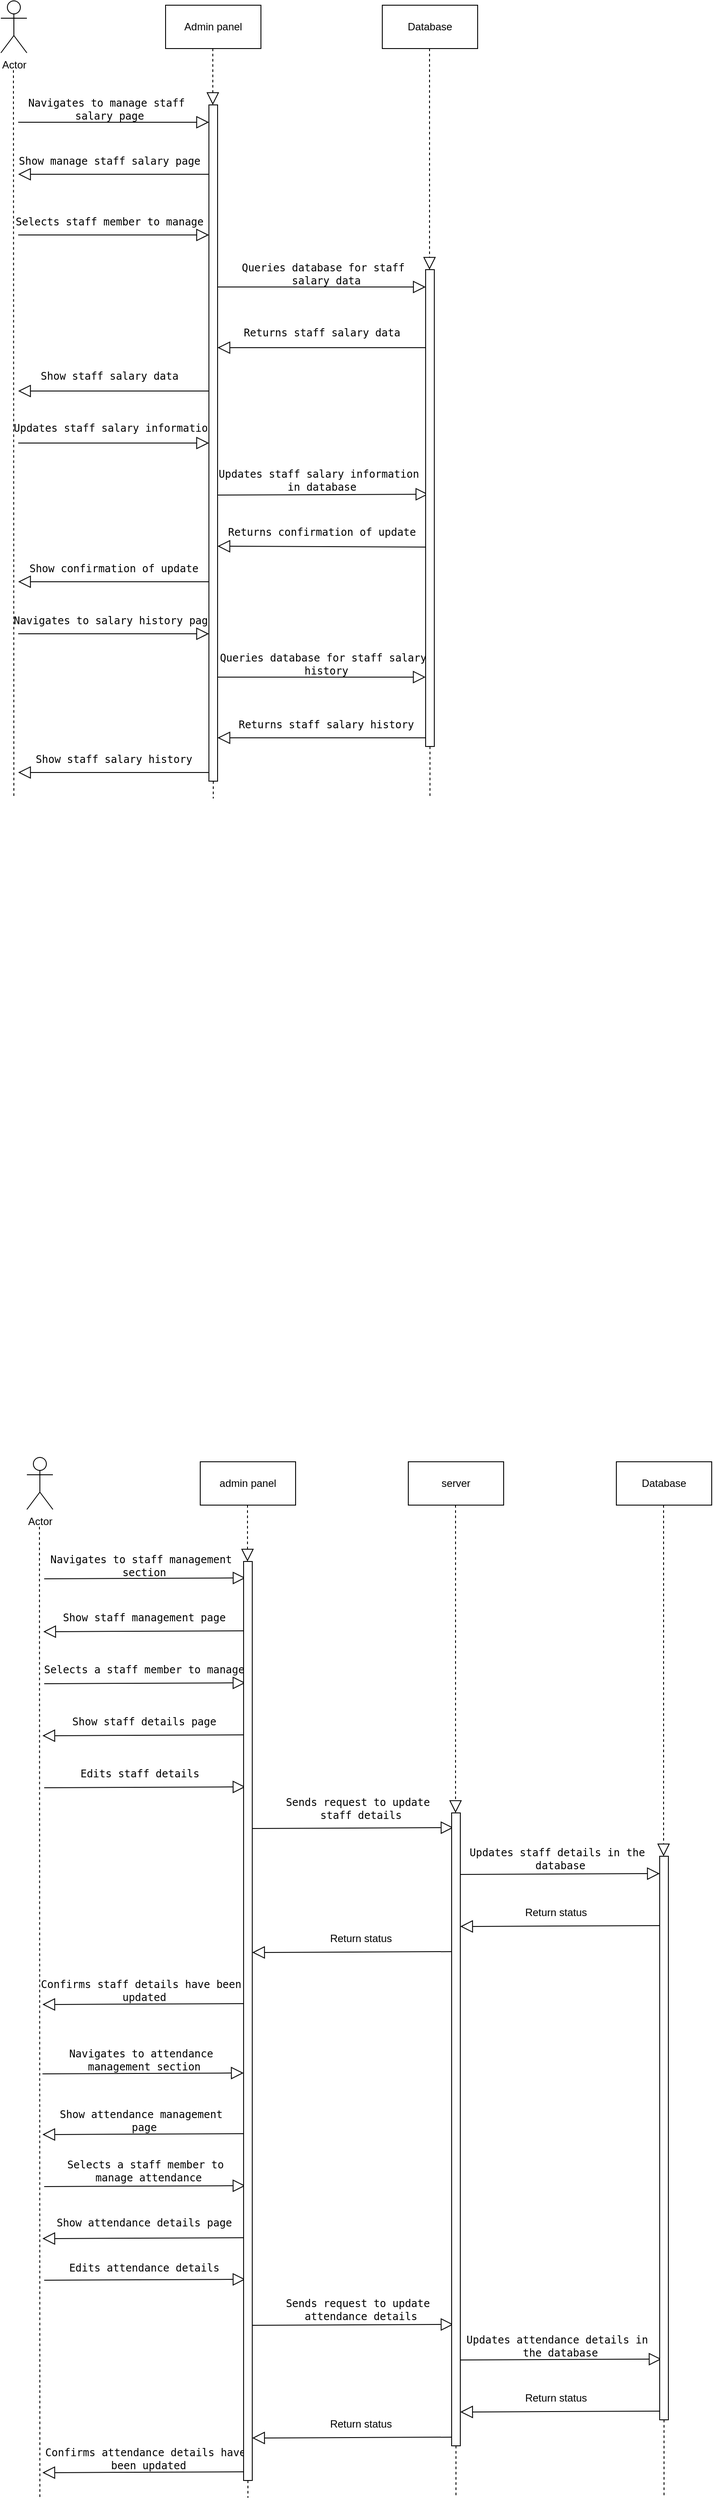 <mxfile version="21.2.9" type="github">
  <diagram name="Page-1" id="ZU61pW85Vs68K8lzghGT">
    <mxGraphModel dx="955" dy="2256" grid="1" gridSize="10" guides="1" tooltips="1" connect="1" arrows="1" fold="1" page="1" pageScale="1" pageWidth="1100" pageHeight="1700" math="0" shadow="0">
      <root>
        <mxCell id="0" />
        <mxCell id="1" parent="0" />
        <mxCell id="4tsxPiN9Ej_s7Ec1uIhf-1" value="Actor" style="shape=umlActor;verticalLabelPosition=bottom;verticalAlign=top;html=1;outlineConnect=0;" vertex="1" parent="1">
          <mxGeometry x="120" y="40" width="30" height="60" as="geometry" />
        </mxCell>
        <mxCell id="4tsxPiN9Ej_s7Ec1uIhf-2" value="server" style="html=1;whiteSpace=wrap;" vertex="1" parent="1">
          <mxGeometry x="560" y="45" width="110" height="50" as="geometry" />
        </mxCell>
        <mxCell id="4tsxPiN9Ej_s7Ec1uIhf-3" value="admin panel" style="html=1;whiteSpace=wrap;" vertex="1" parent="1">
          <mxGeometry x="320" y="45" width="110" height="50" as="geometry" />
        </mxCell>
        <mxCell id="4tsxPiN9Ej_s7Ec1uIhf-4" value="" style="endArrow=none;dashed=1;endFill=0;endSize=12;html=1;rounded=0;" edge="1" parent="1">
          <mxGeometry width="160" relative="1" as="geometry">
            <mxPoint x="134.5" y="120" as="sourcePoint" />
            <mxPoint x="135" y="1240" as="targetPoint" />
          </mxGeometry>
        </mxCell>
        <mxCell id="4tsxPiN9Ej_s7Ec1uIhf-5" value="" style="endArrow=none;dashed=1;endFill=0;endSize=12;html=1;rounded=0;" edge="1" parent="1" source="4tsxPiN9Ej_s7Ec1uIhf-50">
          <mxGeometry width="160" relative="1" as="geometry">
            <mxPoint x="374.5" y="95" as="sourcePoint" />
            <mxPoint x="375" y="1240" as="targetPoint" />
          </mxGeometry>
        </mxCell>
        <mxCell id="4tsxPiN9Ej_s7Ec1uIhf-6" value="" style="endArrow=none;dashed=1;endFill=0;endSize=12;html=1;rounded=0;" edge="1" parent="1" source="4tsxPiN9Ej_s7Ec1uIhf-52">
          <mxGeometry width="160" relative="1" as="geometry">
            <mxPoint x="614.5" y="95" as="sourcePoint" />
            <mxPoint x="615" y="1240" as="targetPoint" />
          </mxGeometry>
        </mxCell>
        <mxCell id="4tsxPiN9Ej_s7Ec1uIhf-7" value="&lt;pre&gt;&lt;code class=&quot;!whitespace-pre hljs language-rust&quot;&gt;Navigates to staff management &lt;br&gt;section&lt;/code&gt;&lt;/pre&gt;" style="text;html=1;align=center;verticalAlign=middle;resizable=0;points=[];autosize=1;strokeColor=none;fillColor=none;" vertex="1" parent="1">
          <mxGeometry x="140" y="130" width="230" height="70" as="geometry" />
        </mxCell>
        <mxCell id="4tsxPiN9Ej_s7Ec1uIhf-8" value="Database" style="html=1;whiteSpace=wrap;" vertex="1" parent="1">
          <mxGeometry x="800" y="45" width="110" height="50" as="geometry" />
        </mxCell>
        <mxCell id="4tsxPiN9Ej_s7Ec1uIhf-9" value="" style="endArrow=none;dashed=1;endFill=0;endSize=12;html=1;rounded=0;" edge="1" parent="1" source="4tsxPiN9Ej_s7Ec1uIhf-54">
          <mxGeometry width="160" relative="1" as="geometry">
            <mxPoint x="854.5" y="95" as="sourcePoint" />
            <mxPoint x="855" y="1240" as="targetPoint" />
          </mxGeometry>
        </mxCell>
        <mxCell id="4tsxPiN9Ej_s7Ec1uIhf-10" value="&lt;pre&gt;&lt;code class=&quot;!whitespace-pre hljs language-rust&quot;&gt;Show staff management page&lt;/code&gt;&lt;/pre&gt;" style="text;html=1;align=center;verticalAlign=middle;resizable=0;points=[];autosize=1;strokeColor=none;fillColor=none;" vertex="1" parent="1">
          <mxGeometry x="150" y="200" width="210" height="50" as="geometry" />
        </mxCell>
        <mxCell id="4tsxPiN9Ej_s7Ec1uIhf-11" value="&lt;pre&gt;&lt;code class=&quot;!whitespace-pre hljs language-rust&quot;&gt;Selects a staff member to manage&lt;/code&gt;&lt;/pre&gt;" style="text;html=1;align=center;verticalAlign=middle;resizable=0;points=[];autosize=1;strokeColor=none;fillColor=none;" vertex="1" parent="1">
          <mxGeometry x="130" y="260" width="250" height="50" as="geometry" />
        </mxCell>
        <mxCell id="4tsxPiN9Ej_s7Ec1uIhf-12" value="&lt;pre&gt;&lt;code class=&quot;!whitespace-pre hljs language-rust&quot;&gt;Show staff details page&lt;/code&gt;&lt;/pre&gt;" style="text;html=1;align=center;verticalAlign=middle;resizable=0;points=[];autosize=1;strokeColor=none;fillColor=none;" vertex="1" parent="1">
          <mxGeometry x="165" y="320" width="180" height="50" as="geometry" />
        </mxCell>
        <mxCell id="4tsxPiN9Ej_s7Ec1uIhf-13" value="&lt;pre&gt;&lt;code class=&quot;!whitespace-pre hljs language-rust&quot;&gt;Edits staff details&lt;/code&gt;&lt;/pre&gt;" style="text;html=1;align=center;verticalAlign=middle;resizable=0;points=[];autosize=1;strokeColor=none;fillColor=none;" vertex="1" parent="1">
          <mxGeometry x="170" y="380" width="160" height="50" as="geometry" />
        </mxCell>
        <mxCell id="4tsxPiN9Ej_s7Ec1uIhf-14" value="&lt;pre&gt;&lt;code class=&quot;!whitespace-pre hljs language-rust&quot;&gt;Sends request to update &lt;br&gt;staff details&lt;/code&gt;&lt;/pre&gt;" style="text;html=1;align=center;verticalAlign=middle;resizable=0;points=[];autosize=1;strokeColor=none;fillColor=none;" vertex="1" parent="1">
          <mxGeometry x="410" y="410" width="190" height="70" as="geometry" />
        </mxCell>
        <mxCell id="4tsxPiN9Ej_s7Ec1uIhf-15" value="&lt;pre&gt;&lt;code class=&quot;!whitespace-pre hljs language-rust&quot;&gt;Updates staff details in the &lt;br&gt;database&lt;/code&gt;&lt;/pre&gt;" style="text;html=1;align=center;verticalAlign=middle;resizable=0;points=[];autosize=1;strokeColor=none;fillColor=none;" vertex="1" parent="1">
          <mxGeometry x="620" y="468" width="230" height="70" as="geometry" />
        </mxCell>
        <mxCell id="4tsxPiN9Ej_s7Ec1uIhf-16" value="&lt;div&gt;Return status&lt;/div&gt;" style="text;html=1;align=center;verticalAlign=middle;resizable=0;points=[];autosize=1;strokeColor=none;fillColor=none;" vertex="1" parent="1">
          <mxGeometry x="680" y="550" width="100" height="30" as="geometry" />
        </mxCell>
        <mxCell id="4tsxPiN9Ej_s7Ec1uIhf-17" value="Return status" style="text;html=1;align=center;verticalAlign=middle;resizable=0;points=[];autosize=1;strokeColor=none;fillColor=none;" vertex="1" parent="1">
          <mxGeometry x="455" y="580" width="100" height="30" as="geometry" />
        </mxCell>
        <mxCell id="4tsxPiN9Ej_s7Ec1uIhf-18" value="&lt;pre&gt;&lt;code class=&quot;!whitespace-pre hljs language-rust&quot;&gt;Confirms staff details have been &lt;br&gt;updated&lt;/code&gt;&lt;/pre&gt;" style="text;html=1;align=center;verticalAlign=middle;resizable=0;points=[];autosize=1;strokeColor=none;fillColor=none;" vertex="1" parent="1">
          <mxGeometry x="130" y="620" width="250" height="70" as="geometry" />
        </mxCell>
        <mxCell id="4tsxPiN9Ej_s7Ec1uIhf-19" value="&lt;pre&gt;&lt;code class=&quot;!whitespace-pre hljs language-rust&quot;&gt;Navigates to attendance &lt;br&gt;management section&lt;/code&gt;&lt;/pre&gt;" style="text;html=1;align=center;verticalAlign=middle;resizable=0;points=[];autosize=1;strokeColor=none;fillColor=none;" vertex="1" parent="1">
          <mxGeometry x="160" y="700" width="190" height="70" as="geometry" />
        </mxCell>
        <mxCell id="4tsxPiN9Ej_s7Ec1uIhf-21" value="&lt;pre&gt;&lt;code class=&quot;!whitespace-pre hljs language-rust&quot;&gt;Show attendance management &lt;br&gt;page&lt;/code&gt;&lt;/pre&gt;" style="text;html=1;align=center;verticalAlign=middle;resizable=0;points=[];autosize=1;strokeColor=none;fillColor=none;" vertex="1" parent="1">
          <mxGeometry x="150" y="770" width="210" height="70" as="geometry" />
        </mxCell>
        <mxCell id="4tsxPiN9Ej_s7Ec1uIhf-22" value="&lt;pre&gt;&lt;code class=&quot;!whitespace-pre hljs language-rust&quot;&gt;Selects a staff member to &lt;br&gt;manage attendance&lt;/code&gt;&lt;/pre&gt;" style="text;html=1;align=center;verticalAlign=middle;resizable=0;points=[];autosize=1;strokeColor=none;fillColor=none;" vertex="1" parent="1">
          <mxGeometry x="155" y="828" width="210" height="70" as="geometry" />
        </mxCell>
        <mxCell id="4tsxPiN9Ej_s7Ec1uIhf-23" value="&lt;pre&gt;&lt;code class=&quot;!whitespace-pre hljs language-rust&quot;&gt;Show attendance details page&lt;/code&gt;&lt;/pre&gt;" style="text;html=1;align=center;verticalAlign=middle;resizable=0;points=[];autosize=1;strokeColor=none;fillColor=none;" vertex="1" parent="1">
          <mxGeometry x="145" y="898" width="220" height="50" as="geometry" />
        </mxCell>
        <mxCell id="4tsxPiN9Ej_s7Ec1uIhf-24" value="&lt;pre&gt;&lt;code class=&quot;!whitespace-pre hljs language-rust&quot;&gt;Edits attendance details&lt;/code&gt;&lt;/pre&gt;" style="text;html=1;align=center;verticalAlign=middle;resizable=0;points=[];autosize=1;strokeColor=none;fillColor=none;" vertex="1" parent="1">
          <mxGeometry x="160" y="950" width="190" height="50" as="geometry" />
        </mxCell>
        <mxCell id="4tsxPiN9Ej_s7Ec1uIhf-25" value="&lt;pre&gt;&lt;code class=&quot;!whitespace-pre hljs language-rust&quot;&gt;Sends request to update &lt;br&gt;attendance details&lt;/code&gt;&lt;/pre&gt;" style="text;html=1;align=center;verticalAlign=middle;resizable=0;points=[];autosize=1;strokeColor=none;fillColor=none;" vertex="1" parent="1">
          <mxGeometry x="410" y="988" width="190" height="70" as="geometry" />
        </mxCell>
        <mxCell id="4tsxPiN9Ej_s7Ec1uIhf-26" value="&lt;pre&gt;&lt;code class=&quot;!whitespace-pre hljs language-rust&quot;&gt;Updates attendance details in &lt;br&gt;the database&lt;/code&gt;&lt;/pre&gt;" style="text;html=1;align=center;verticalAlign=middle;resizable=0;points=[];autosize=1;strokeColor=none;fillColor=none;" vertex="1" parent="1">
          <mxGeometry x="620" y="1030" width="230" height="70" as="geometry" />
        </mxCell>
        <mxCell id="4tsxPiN9Ej_s7Ec1uIhf-27" value="&lt;pre&gt;&lt;code class=&quot;!whitespace-pre hljs language-rust&quot;&gt;Confirms attendance details have &lt;br&gt;been updated&lt;/code&gt;&lt;/pre&gt;" style="text;html=1;align=center;verticalAlign=middle;resizable=0;points=[];autosize=1;strokeColor=none;fillColor=none;" vertex="1" parent="1">
          <mxGeometry x="135" y="1160" width="250" height="70" as="geometry" />
        </mxCell>
        <mxCell id="4tsxPiN9Ej_s7Ec1uIhf-28" value="Return status" style="text;html=1;align=center;verticalAlign=middle;resizable=0;points=[];autosize=1;strokeColor=none;fillColor=none;" vertex="1" parent="1">
          <mxGeometry x="680" y="1110" width="100" height="30" as="geometry" />
        </mxCell>
        <mxCell id="4tsxPiN9Ej_s7Ec1uIhf-29" value="Return status" style="text;html=1;align=center;verticalAlign=middle;resizable=0;points=[];autosize=1;strokeColor=none;fillColor=none;" vertex="1" parent="1">
          <mxGeometry x="455" y="1140" width="100" height="30" as="geometry" />
        </mxCell>
        <mxCell id="4tsxPiN9Ej_s7Ec1uIhf-30" value="" style="endArrow=block;endFill=0;endSize=12;html=1;rounded=0;entryX=1.009;entryY=0.7;entryDx=0;entryDy=0;entryPerimeter=0;" edge="1" parent="1" target="4tsxPiN9Ej_s7Ec1uIhf-7">
          <mxGeometry width="160" relative="1" as="geometry">
            <mxPoint x="140" y="180" as="sourcePoint" />
            <mxPoint x="300" y="180" as="targetPoint" />
          </mxGeometry>
        </mxCell>
        <mxCell id="4tsxPiN9Ej_s7Ec1uIhf-31" value="" style="endArrow=block;endFill=0;endSize=12;html=1;rounded=0;entryX=1.009;entryY=0.7;entryDx=0;entryDy=0;entryPerimeter=0;" edge="1" parent="1">
          <mxGeometry width="160" relative="1" as="geometry">
            <mxPoint x="371" y="240" as="sourcePoint" />
            <mxPoint x="139" y="241" as="targetPoint" />
          </mxGeometry>
        </mxCell>
        <mxCell id="4tsxPiN9Ej_s7Ec1uIhf-32" value="" style="endArrow=block;endFill=0;endSize=12;html=1;rounded=0;entryX=1.009;entryY=0.7;entryDx=0;entryDy=0;entryPerimeter=0;" edge="1" parent="1">
          <mxGeometry width="160" relative="1" as="geometry">
            <mxPoint x="140" y="301" as="sourcePoint" />
            <mxPoint x="372" y="300" as="targetPoint" />
          </mxGeometry>
        </mxCell>
        <mxCell id="4tsxPiN9Ej_s7Ec1uIhf-33" value="" style="endArrow=block;endFill=0;endSize=12;html=1;rounded=0;entryX=1.009;entryY=0.7;entryDx=0;entryDy=0;entryPerimeter=0;" edge="1" parent="1">
          <mxGeometry width="160" relative="1" as="geometry">
            <mxPoint x="370" y="360" as="sourcePoint" />
            <mxPoint x="138" y="361" as="targetPoint" />
          </mxGeometry>
        </mxCell>
        <mxCell id="4tsxPiN9Ej_s7Ec1uIhf-34" value="" style="endArrow=block;endFill=0;endSize=12;html=1;rounded=0;entryX=1.009;entryY=0.7;entryDx=0;entryDy=0;entryPerimeter=0;" edge="1" parent="1">
          <mxGeometry width="160" relative="1" as="geometry">
            <mxPoint x="140" y="421" as="sourcePoint" />
            <mxPoint x="372" y="420" as="targetPoint" />
          </mxGeometry>
        </mxCell>
        <mxCell id="4tsxPiN9Ej_s7Ec1uIhf-35" value="" style="endArrow=block;endFill=0;endSize=12;html=1;rounded=0;entryX=1.009;entryY=0.7;entryDx=0;entryDy=0;entryPerimeter=0;" edge="1" parent="1">
          <mxGeometry width="160" relative="1" as="geometry">
            <mxPoint x="380" y="468" as="sourcePoint" />
            <mxPoint x="612" y="467" as="targetPoint" />
          </mxGeometry>
        </mxCell>
        <mxCell id="4tsxPiN9Ej_s7Ec1uIhf-36" value="" style="endArrow=block;endFill=0;endSize=12;html=1;rounded=0;entryX=1.009;entryY=0.7;entryDx=0;entryDy=0;entryPerimeter=0;" edge="1" parent="1">
          <mxGeometry width="160" relative="1" as="geometry">
            <mxPoint x="618" y="521" as="sourcePoint" />
            <mxPoint x="850" y="520" as="targetPoint" />
          </mxGeometry>
        </mxCell>
        <mxCell id="4tsxPiN9Ej_s7Ec1uIhf-37" value="" style="endArrow=block;endFill=0;endSize=12;html=1;rounded=0;entryX=1.009;entryY=0.7;entryDx=0;entryDy=0;entryPerimeter=0;" edge="1" parent="1">
          <mxGeometry width="160" relative="1" as="geometry">
            <mxPoint x="852" y="580" as="sourcePoint" />
            <mxPoint x="620" y="581" as="targetPoint" />
          </mxGeometry>
        </mxCell>
        <mxCell id="4tsxPiN9Ej_s7Ec1uIhf-38" value="" style="endArrow=block;endFill=0;endSize=12;html=1;rounded=0;entryX=1.009;entryY=0.7;entryDx=0;entryDy=0;entryPerimeter=0;" edge="1" parent="1">
          <mxGeometry width="160" relative="1" as="geometry">
            <mxPoint x="612" y="610" as="sourcePoint" />
            <mxPoint x="380" y="611" as="targetPoint" />
          </mxGeometry>
        </mxCell>
        <mxCell id="4tsxPiN9Ej_s7Ec1uIhf-39" value="" style="endArrow=block;endFill=0;endSize=12;html=1;rounded=0;entryX=1.009;entryY=0.7;entryDx=0;entryDy=0;entryPerimeter=0;" edge="1" parent="1">
          <mxGeometry width="160" relative="1" as="geometry">
            <mxPoint x="370" y="670" as="sourcePoint" />
            <mxPoint x="138" y="671" as="targetPoint" />
          </mxGeometry>
        </mxCell>
        <mxCell id="4tsxPiN9Ej_s7Ec1uIhf-40" value="" style="endArrow=block;endFill=0;endSize=12;html=1;rounded=0;entryX=1.009;entryY=0.7;entryDx=0;entryDy=0;entryPerimeter=0;" edge="1" parent="1">
          <mxGeometry width="160" relative="1" as="geometry">
            <mxPoint x="138" y="751" as="sourcePoint" />
            <mxPoint x="370" y="750" as="targetPoint" />
          </mxGeometry>
        </mxCell>
        <mxCell id="4tsxPiN9Ej_s7Ec1uIhf-41" value="" style="endArrow=block;endFill=0;endSize=12;html=1;rounded=0;entryX=1.009;entryY=0.7;entryDx=0;entryDy=0;entryPerimeter=0;" edge="1" parent="1">
          <mxGeometry width="160" relative="1" as="geometry">
            <mxPoint x="370" y="820" as="sourcePoint" />
            <mxPoint x="138" y="821" as="targetPoint" />
          </mxGeometry>
        </mxCell>
        <mxCell id="4tsxPiN9Ej_s7Ec1uIhf-42" value="" style="endArrow=block;endFill=0;endSize=12;html=1;rounded=0;entryX=1.009;entryY=0.7;entryDx=0;entryDy=0;entryPerimeter=0;" edge="1" parent="1">
          <mxGeometry width="160" relative="1" as="geometry">
            <mxPoint x="140" y="881" as="sourcePoint" />
            <mxPoint x="372" y="880" as="targetPoint" />
          </mxGeometry>
        </mxCell>
        <mxCell id="4tsxPiN9Ej_s7Ec1uIhf-43" value="" style="endArrow=block;endFill=0;endSize=12;html=1;rounded=0;entryX=1.009;entryY=0.7;entryDx=0;entryDy=0;entryPerimeter=0;" edge="1" parent="1">
          <mxGeometry width="160" relative="1" as="geometry">
            <mxPoint x="370" y="940" as="sourcePoint" />
            <mxPoint x="138" y="941" as="targetPoint" />
          </mxGeometry>
        </mxCell>
        <mxCell id="4tsxPiN9Ej_s7Ec1uIhf-44" value="" style="endArrow=block;endFill=0;endSize=12;html=1;rounded=0;entryX=1.009;entryY=0.7;entryDx=0;entryDy=0;entryPerimeter=0;" edge="1" parent="1">
          <mxGeometry width="160" relative="1" as="geometry">
            <mxPoint x="140" y="989" as="sourcePoint" />
            <mxPoint x="372" y="988" as="targetPoint" />
          </mxGeometry>
        </mxCell>
        <mxCell id="4tsxPiN9Ej_s7Ec1uIhf-45" value="" style="endArrow=block;endFill=0;endSize=12;html=1;rounded=0;entryX=1.009;entryY=0.7;entryDx=0;entryDy=0;entryPerimeter=0;" edge="1" parent="1">
          <mxGeometry width="160" relative="1" as="geometry">
            <mxPoint x="380" y="1041" as="sourcePoint" />
            <mxPoint x="612" y="1040" as="targetPoint" />
          </mxGeometry>
        </mxCell>
        <mxCell id="4tsxPiN9Ej_s7Ec1uIhf-46" value="" style="endArrow=block;endFill=0;endSize=12;html=1;rounded=0;entryX=1.009;entryY=0.7;entryDx=0;entryDy=0;entryPerimeter=0;" edge="1" parent="1">
          <mxGeometry width="160" relative="1" as="geometry">
            <mxPoint x="620" y="1081" as="sourcePoint" />
            <mxPoint x="852" y="1080" as="targetPoint" />
          </mxGeometry>
        </mxCell>
        <mxCell id="4tsxPiN9Ej_s7Ec1uIhf-47" value="" style="endArrow=block;endFill=0;endSize=12;html=1;rounded=0;entryX=1.009;entryY=0.7;entryDx=0;entryDy=0;entryPerimeter=0;" edge="1" parent="1">
          <mxGeometry width="160" relative="1" as="geometry">
            <mxPoint x="852" y="1140" as="sourcePoint" />
            <mxPoint x="620" y="1141" as="targetPoint" />
          </mxGeometry>
        </mxCell>
        <mxCell id="4tsxPiN9Ej_s7Ec1uIhf-48" value="" style="endArrow=block;endFill=0;endSize=12;html=1;rounded=0;entryX=1.009;entryY=0.7;entryDx=0;entryDy=0;entryPerimeter=0;" edge="1" parent="1">
          <mxGeometry width="160" relative="1" as="geometry">
            <mxPoint x="612" y="1170" as="sourcePoint" />
            <mxPoint x="380" y="1171" as="targetPoint" />
          </mxGeometry>
        </mxCell>
        <mxCell id="4tsxPiN9Ej_s7Ec1uIhf-49" value="" style="endArrow=block;endFill=0;endSize=12;html=1;rounded=0;entryX=1.009;entryY=0.7;entryDx=0;entryDy=0;entryPerimeter=0;" edge="1" parent="1">
          <mxGeometry width="160" relative="1" as="geometry">
            <mxPoint x="370" y="1210" as="sourcePoint" />
            <mxPoint x="138" y="1211" as="targetPoint" />
          </mxGeometry>
        </mxCell>
        <mxCell id="4tsxPiN9Ej_s7Ec1uIhf-51" value="" style="endArrow=block;dashed=1;endFill=0;endSize=12;html=1;rounded=0;" edge="1" parent="1" target="4tsxPiN9Ej_s7Ec1uIhf-50">
          <mxGeometry width="160" relative="1" as="geometry">
            <mxPoint x="374.5" y="95" as="sourcePoint" />
            <mxPoint x="375" y="1240" as="targetPoint" />
          </mxGeometry>
        </mxCell>
        <mxCell id="4tsxPiN9Ej_s7Ec1uIhf-50" value="" style="html=1;points=[];perimeter=orthogonalPerimeter;outlineConnect=0;targetShapes=umlLifeline;portConstraint=eastwest;newEdgeStyle={&quot;edgeStyle&quot;:&quot;elbowEdgeStyle&quot;,&quot;elbow&quot;:&quot;vertical&quot;,&quot;curved&quot;:0,&quot;rounded&quot;:0};" vertex="1" parent="1">
          <mxGeometry x="370" y="160" width="10" height="1060" as="geometry" />
        </mxCell>
        <mxCell id="4tsxPiN9Ej_s7Ec1uIhf-53" value="" style="endArrow=block;dashed=1;endFill=0;endSize=12;html=1;rounded=0;" edge="1" parent="1" target="4tsxPiN9Ej_s7Ec1uIhf-52">
          <mxGeometry width="160" relative="1" as="geometry">
            <mxPoint x="614.5" y="95" as="sourcePoint" />
            <mxPoint x="615" y="1240" as="targetPoint" />
          </mxGeometry>
        </mxCell>
        <mxCell id="4tsxPiN9Ej_s7Ec1uIhf-52" value="" style="html=1;points=[];perimeter=orthogonalPerimeter;outlineConnect=0;targetShapes=umlLifeline;portConstraint=eastwest;newEdgeStyle={&quot;edgeStyle&quot;:&quot;elbowEdgeStyle&quot;,&quot;elbow&quot;:&quot;vertical&quot;,&quot;curved&quot;:0,&quot;rounded&quot;:0};" vertex="1" parent="1">
          <mxGeometry x="610" y="450" width="10" height="730" as="geometry" />
        </mxCell>
        <mxCell id="4tsxPiN9Ej_s7Ec1uIhf-55" value="" style="endArrow=block;dashed=1;endFill=0;endSize=12;html=1;rounded=0;" edge="1" parent="1" target="4tsxPiN9Ej_s7Ec1uIhf-54">
          <mxGeometry width="160" relative="1" as="geometry">
            <mxPoint x="854.5" y="95" as="sourcePoint" />
            <mxPoint x="855" y="1240" as="targetPoint" />
          </mxGeometry>
        </mxCell>
        <mxCell id="4tsxPiN9Ej_s7Ec1uIhf-54" value="" style="html=1;points=[];perimeter=orthogonalPerimeter;outlineConnect=0;targetShapes=umlLifeline;portConstraint=eastwest;newEdgeStyle={&quot;edgeStyle&quot;:&quot;elbowEdgeStyle&quot;,&quot;elbow&quot;:&quot;vertical&quot;,&quot;curved&quot;:0,&quot;rounded&quot;:0};" vertex="1" parent="1">
          <mxGeometry x="850" y="500" width="10" height="650" as="geometry" />
        </mxCell>
        <mxCell id="4tsxPiN9Ej_s7Ec1uIhf-56" value="Actor" style="shape=umlActor;verticalLabelPosition=bottom;verticalAlign=top;html=1;outlineConnect=0;" vertex="1" parent="1">
          <mxGeometry x="90" y="-1640" width="30" height="60" as="geometry" />
        </mxCell>
        <mxCell id="4tsxPiN9Ej_s7Ec1uIhf-59" value="" style="endArrow=none;dashed=1;endFill=0;endSize=12;html=1;rounded=0;" edge="1" parent="1">
          <mxGeometry width="160" relative="1" as="geometry">
            <mxPoint x="104.5" y="-1560" as="sourcePoint" />
            <mxPoint x="105" y="-720" as="targetPoint" />
          </mxGeometry>
        </mxCell>
        <mxCell id="4tsxPiN9Ej_s7Ec1uIhf-60" value="Database" style="html=1;whiteSpace=wrap;" vertex="1" parent="1">
          <mxGeometry x="530" y="-1635" width="110" height="50" as="geometry" />
        </mxCell>
        <mxCell id="4tsxPiN9Ej_s7Ec1uIhf-61" value="Admin panel" style="html=1;whiteSpace=wrap;" vertex="1" parent="1">
          <mxGeometry x="280" y="-1635" width="110" height="50" as="geometry" />
        </mxCell>
        <mxCell id="4tsxPiN9Ej_s7Ec1uIhf-62" value="" style="endArrow=none;dashed=1;endFill=0;endSize=12;html=1;rounded=0;" edge="1" parent="1" source="4tsxPiN9Ej_s7Ec1uIhf-93">
          <mxGeometry width="160" relative="1" as="geometry">
            <mxPoint x="334.5" y="-1585" as="sourcePoint" />
            <mxPoint x="335" y="-720" as="targetPoint" />
          </mxGeometry>
        </mxCell>
        <mxCell id="4tsxPiN9Ej_s7Ec1uIhf-63" value="" style="endArrow=none;dashed=1;endFill=0;endSize=12;html=1;rounded=0;" edge="1" parent="1" source="4tsxPiN9Ej_s7Ec1uIhf-95">
          <mxGeometry width="160" relative="1" as="geometry">
            <mxPoint x="584.5" y="-1585" as="sourcePoint" />
            <mxPoint x="585" y="-720" as="targetPoint" />
          </mxGeometry>
        </mxCell>
        <mxCell id="4tsxPiN9Ej_s7Ec1uIhf-64" value="&lt;pre&gt;&lt;code class=&quot;!whitespace-pre hljs language-rust&quot;&gt;Navigates to manage staff &lt;br&gt;salary page&lt;/code&gt;&lt;/pre&gt;" style="text;html=1;align=center;verticalAlign=middle;resizable=0;points=[];autosize=1;strokeColor=none;fillColor=none;" vertex="1" parent="1">
          <mxGeometry x="110" y="-1550" width="210" height="70" as="geometry" />
        </mxCell>
        <mxCell id="4tsxPiN9Ej_s7Ec1uIhf-65" value="&lt;pre&gt;&lt;code class=&quot;!whitespace-pre hljs language-rust&quot;&gt;Show manage staff salary page&lt;/code&gt;&lt;/pre&gt;" style="text;html=1;align=center;verticalAlign=middle;resizable=0;points=[];autosize=1;strokeColor=none;fillColor=none;" vertex="1" parent="1">
          <mxGeometry x="100" y="-1480" width="230" height="50" as="geometry" />
        </mxCell>
        <mxCell id="4tsxPiN9Ej_s7Ec1uIhf-66" value="&lt;pre&gt;&lt;code class=&quot;!whitespace-pre hljs language-rust&quot;&gt;Selects staff member to manage&lt;/code&gt;&lt;/pre&gt;" style="text;html=1;align=center;verticalAlign=middle;resizable=0;points=[];autosize=1;strokeColor=none;fillColor=none;" vertex="1" parent="1">
          <mxGeometry x="100" y="-1410" width="230" height="50" as="geometry" />
        </mxCell>
        <mxCell id="4tsxPiN9Ej_s7Ec1uIhf-67" value="&lt;pre&gt;&lt;code class=&quot;!whitespace-pre hljs language-rust&quot;&gt;Queries database for &lt;span class=&quot;hljs-title class_&quot;&gt;staff&lt;/span&gt; &lt;br&gt;salary data&lt;/code&gt;&lt;/pre&gt;" style="text;html=1;align=center;verticalAlign=middle;resizable=0;points=[];autosize=1;strokeColor=none;fillColor=none;" vertex="1" parent="1">
          <mxGeometry x="360" y="-1360" width="210" height="70" as="geometry" />
        </mxCell>
        <mxCell id="4tsxPiN9Ej_s7Ec1uIhf-68" value="&lt;pre&gt;&lt;code class=&quot;!whitespace-pre hljs language-rust&quot;&gt;Returns staff salary data&lt;/code&gt;&lt;/pre&gt;" style="text;html=1;align=center;verticalAlign=middle;resizable=0;points=[];autosize=1;strokeColor=none;fillColor=none;" vertex="1" parent="1">
          <mxGeometry x="360" y="-1282" width="200" height="50" as="geometry" />
        </mxCell>
        <mxCell id="4tsxPiN9Ej_s7Ec1uIhf-69" value="&lt;pre&gt;&lt;code class=&quot;!whitespace-pre hljs language-rust&quot;&gt;Show staff salary data&lt;/code&gt;&lt;/pre&gt;" style="text;html=1;align=center;verticalAlign=middle;resizable=0;points=[];autosize=1;strokeColor=none;fillColor=none;" vertex="1" parent="1">
          <mxGeometry x="125" y="-1232" width="180" height="50" as="geometry" />
        </mxCell>
        <mxCell id="4tsxPiN9Ej_s7Ec1uIhf-70" value="&lt;pre&gt;&lt;code class=&quot;!whitespace-pre hljs language-rust&quot;&gt;Updates staff salary information&lt;/code&gt;&lt;/pre&gt;" style="text;html=1;align=center;verticalAlign=middle;resizable=0;points=[];autosize=1;strokeColor=none;fillColor=none;" vertex="1" parent="1">
          <mxGeometry x="95" y="-1172" width="250" height="50" as="geometry" />
        </mxCell>
        <mxCell id="4tsxPiN9Ej_s7Ec1uIhf-71" value="&lt;pre&gt;&lt;code class=&quot;!whitespace-pre hljs language-rust&quot;&gt;Updates staff salary information &lt;br&gt;in database&lt;/code&gt;&lt;/pre&gt;" style="text;html=1;align=center;verticalAlign=middle;resizable=0;points=[];autosize=1;strokeColor=none;fillColor=none;" vertex="1" parent="1">
          <mxGeometry x="335" y="-1122" width="250" height="70" as="geometry" />
        </mxCell>
        <mxCell id="4tsxPiN9Ej_s7Ec1uIhf-72" value="&lt;pre&gt;&lt;code class=&quot;!whitespace-pre hljs language-rust&quot;&gt;Returns confirmation of update&lt;/code&gt;&lt;/pre&gt;" style="text;html=1;align=center;verticalAlign=middle;resizable=0;points=[];autosize=1;strokeColor=none;fillColor=none;" vertex="1" parent="1">
          <mxGeometry x="345" y="-1052" width="230" height="50" as="geometry" />
        </mxCell>
        <mxCell id="4tsxPiN9Ej_s7Ec1uIhf-73" value="&lt;pre&gt;&lt;code class=&quot;!whitespace-pre hljs language-rust&quot;&gt;Show confirmation of update&lt;/code&gt;&lt;/pre&gt;" style="text;html=1;align=center;verticalAlign=middle;resizable=0;points=[];autosize=1;strokeColor=none;fillColor=none;" vertex="1" parent="1">
          <mxGeometry x="115" y="-1010" width="210" height="50" as="geometry" />
        </mxCell>
        <mxCell id="4tsxPiN9Ej_s7Ec1uIhf-74" value="&lt;pre&gt;&lt;code class=&quot;!whitespace-pre hljs language-rust&quot;&gt;Navigates to salary history page&lt;/code&gt;&lt;/pre&gt;" style="text;html=1;align=center;verticalAlign=middle;resizable=0;points=[];autosize=1;strokeColor=none;fillColor=none;" vertex="1" parent="1">
          <mxGeometry x="95" y="-950" width="250" height="50" as="geometry" />
        </mxCell>
        <mxCell id="4tsxPiN9Ej_s7Ec1uIhf-75" value="&lt;pre&gt;&lt;code class=&quot;!whitespace-pre hljs language-rust&quot;&gt;Queries database for &lt;span class=&quot;hljs-title class_&quot;&gt;staff&lt;/span&gt; salary &lt;br&gt;history&lt;/code&gt;&lt;/pre&gt;" style="text;html=1;align=center;verticalAlign=middle;resizable=0;points=[];autosize=1;strokeColor=none;fillColor=none;" vertex="1" parent="1">
          <mxGeometry x="335" y="-910" width="260" height="70" as="geometry" />
        </mxCell>
        <mxCell id="4tsxPiN9Ej_s7Ec1uIhf-76" value="&lt;pre&gt;&lt;code class=&quot;!whitespace-pre hljs language-rust&quot;&gt;Returns staff salary history&lt;/code&gt;&lt;/pre&gt;" style="text;html=1;align=center;verticalAlign=middle;resizable=0;points=[];autosize=1;strokeColor=none;fillColor=none;" vertex="1" parent="1">
          <mxGeometry x="355" y="-830" width="220" height="50" as="geometry" />
        </mxCell>
        <mxCell id="4tsxPiN9Ej_s7Ec1uIhf-77" value="&lt;pre&gt;&lt;code class=&quot;!whitespace-pre hljs language-rust&quot;&gt;Show staff salary history&lt;/code&gt;&lt;/pre&gt;" style="text;html=1;align=center;verticalAlign=middle;resizable=0;points=[];autosize=1;strokeColor=none;fillColor=none;" vertex="1" parent="1">
          <mxGeometry x="120" y="-790" width="200" height="50" as="geometry" />
        </mxCell>
        <mxCell id="4tsxPiN9Ej_s7Ec1uIhf-78" value="" style="endArrow=block;endFill=0;endSize=12;html=1;rounded=0;" edge="1" parent="1">
          <mxGeometry width="160" relative="1" as="geometry">
            <mxPoint x="110" y="-1500" as="sourcePoint" />
            <mxPoint x="330" y="-1500" as="targetPoint" />
          </mxGeometry>
        </mxCell>
        <mxCell id="4tsxPiN9Ej_s7Ec1uIhf-79" value="" style="endArrow=block;endFill=0;endSize=12;html=1;rounded=0;" edge="1" parent="1">
          <mxGeometry width="160" relative="1" as="geometry">
            <mxPoint x="330" y="-1440" as="sourcePoint" />
            <mxPoint x="110" y="-1440" as="targetPoint" />
          </mxGeometry>
        </mxCell>
        <mxCell id="4tsxPiN9Ej_s7Ec1uIhf-80" value="" style="endArrow=block;endFill=0;endSize=12;html=1;rounded=0;" edge="1" parent="1">
          <mxGeometry width="160" relative="1" as="geometry">
            <mxPoint x="110" y="-1370" as="sourcePoint" />
            <mxPoint x="330" y="-1370" as="targetPoint" />
          </mxGeometry>
        </mxCell>
        <mxCell id="4tsxPiN9Ej_s7Ec1uIhf-81" value="" style="endArrow=block;endFill=0;endSize=12;html=1;rounded=0;" edge="1" parent="1">
          <mxGeometry width="160" relative="1" as="geometry">
            <mxPoint x="340" y="-1310" as="sourcePoint" />
            <mxPoint x="580" y="-1310" as="targetPoint" />
          </mxGeometry>
        </mxCell>
        <mxCell id="4tsxPiN9Ej_s7Ec1uIhf-82" value="" style="endArrow=block;endFill=0;endSize=12;html=1;rounded=0;" edge="1" parent="1">
          <mxGeometry width="160" relative="1" as="geometry">
            <mxPoint x="580" y="-1240" as="sourcePoint" />
            <mxPoint x="340" y="-1240" as="targetPoint" />
          </mxGeometry>
        </mxCell>
        <mxCell id="4tsxPiN9Ej_s7Ec1uIhf-83" value="" style="endArrow=block;endFill=0;endSize=12;html=1;rounded=0;" edge="1" parent="1">
          <mxGeometry width="160" relative="1" as="geometry">
            <mxPoint x="330" y="-1190" as="sourcePoint" />
            <mxPoint x="110" y="-1190" as="targetPoint" />
          </mxGeometry>
        </mxCell>
        <mxCell id="4tsxPiN9Ej_s7Ec1uIhf-84" value="" style="endArrow=block;endFill=0;endSize=12;html=1;rounded=0;" edge="1" parent="1">
          <mxGeometry width="160" relative="1" as="geometry">
            <mxPoint x="110" y="-1130" as="sourcePoint" />
            <mxPoint x="330" y="-1130" as="targetPoint" />
          </mxGeometry>
        </mxCell>
        <mxCell id="4tsxPiN9Ej_s7Ec1uIhf-85" value="" style="endArrow=block;endFill=0;endSize=12;html=1;rounded=0;entryX=0.992;entryY=0.729;entryDx=0;entryDy=0;entryPerimeter=0;" edge="1" parent="1" target="4tsxPiN9Ej_s7Ec1uIhf-71">
          <mxGeometry width="160" relative="1" as="geometry">
            <mxPoint x="340" y="-1070" as="sourcePoint" />
            <mxPoint x="560" y="-1070" as="targetPoint" />
          </mxGeometry>
        </mxCell>
        <mxCell id="4tsxPiN9Ej_s7Ec1uIhf-86" value="" style="endArrow=block;endFill=0;endSize=12;html=1;rounded=0;" edge="1" parent="1">
          <mxGeometry width="160" relative="1" as="geometry">
            <mxPoint x="580" y="-1010" as="sourcePoint" />
            <mxPoint x="340" y="-1011" as="targetPoint" />
          </mxGeometry>
        </mxCell>
        <mxCell id="4tsxPiN9Ej_s7Ec1uIhf-88" value="" style="endArrow=block;endFill=0;endSize=12;html=1;rounded=0;" edge="1" parent="1">
          <mxGeometry width="160" relative="1" as="geometry">
            <mxPoint x="330" y="-970" as="sourcePoint" />
            <mxPoint x="110" y="-970" as="targetPoint" />
          </mxGeometry>
        </mxCell>
        <mxCell id="4tsxPiN9Ej_s7Ec1uIhf-89" value="" style="endArrow=block;endFill=0;endSize=12;html=1;rounded=0;" edge="1" parent="1">
          <mxGeometry width="160" relative="1" as="geometry">
            <mxPoint x="110" y="-910" as="sourcePoint" />
            <mxPoint x="330" y="-910" as="targetPoint" />
          </mxGeometry>
        </mxCell>
        <mxCell id="4tsxPiN9Ej_s7Ec1uIhf-90" value="" style="endArrow=block;endFill=0;endSize=12;html=1;rounded=0;entryX=0.942;entryY=0.714;entryDx=0;entryDy=0;entryPerimeter=0;" edge="1" parent="1" target="4tsxPiN9Ej_s7Ec1uIhf-75">
          <mxGeometry width="160" relative="1" as="geometry">
            <mxPoint x="340" y="-860" as="sourcePoint" />
            <mxPoint x="560" y="-860" as="targetPoint" />
          </mxGeometry>
        </mxCell>
        <mxCell id="4tsxPiN9Ej_s7Ec1uIhf-91" value="" style="endArrow=block;endFill=0;endSize=12;html=1;rounded=0;" edge="1" parent="1">
          <mxGeometry width="160" relative="1" as="geometry">
            <mxPoint x="580" y="-790" as="sourcePoint" />
            <mxPoint x="340" y="-790" as="targetPoint" />
          </mxGeometry>
        </mxCell>
        <mxCell id="4tsxPiN9Ej_s7Ec1uIhf-92" value="" style="endArrow=block;endFill=0;endSize=12;html=1;rounded=0;" edge="1" parent="1">
          <mxGeometry width="160" relative="1" as="geometry">
            <mxPoint x="330" y="-750" as="sourcePoint" />
            <mxPoint x="110" y="-750" as="targetPoint" />
          </mxGeometry>
        </mxCell>
        <mxCell id="4tsxPiN9Ej_s7Ec1uIhf-94" value="" style="endArrow=block;dashed=1;endFill=0;endSize=12;html=1;rounded=0;" edge="1" parent="1" target="4tsxPiN9Ej_s7Ec1uIhf-93">
          <mxGeometry width="160" relative="1" as="geometry">
            <mxPoint x="334.5" y="-1585" as="sourcePoint" />
            <mxPoint x="335" y="-720" as="targetPoint" />
          </mxGeometry>
        </mxCell>
        <mxCell id="4tsxPiN9Ej_s7Ec1uIhf-93" value="" style="html=1;points=[];perimeter=orthogonalPerimeter;outlineConnect=0;targetShapes=umlLifeline;portConstraint=eastwest;newEdgeStyle={&quot;edgeStyle&quot;:&quot;elbowEdgeStyle&quot;,&quot;elbow&quot;:&quot;vertical&quot;,&quot;curved&quot;:0,&quot;rounded&quot;:0};" vertex="1" parent="1">
          <mxGeometry x="330" y="-1520" width="10" height="780" as="geometry" />
        </mxCell>
        <mxCell id="4tsxPiN9Ej_s7Ec1uIhf-96" value="" style="endArrow=block;dashed=1;endFill=0;endSize=12;html=1;rounded=0;" edge="1" parent="1" target="4tsxPiN9Ej_s7Ec1uIhf-95">
          <mxGeometry width="160" relative="1" as="geometry">
            <mxPoint x="584.5" y="-1585" as="sourcePoint" />
            <mxPoint x="585" y="-720" as="targetPoint" />
          </mxGeometry>
        </mxCell>
        <mxCell id="4tsxPiN9Ej_s7Ec1uIhf-95" value="" style="html=1;points=[];perimeter=orthogonalPerimeter;outlineConnect=0;targetShapes=umlLifeline;portConstraint=eastwest;newEdgeStyle={&quot;edgeStyle&quot;:&quot;elbowEdgeStyle&quot;,&quot;elbow&quot;:&quot;vertical&quot;,&quot;curved&quot;:0,&quot;rounded&quot;:0};" vertex="1" parent="1">
          <mxGeometry x="580" y="-1330" width="10" height="550" as="geometry" />
        </mxCell>
      </root>
    </mxGraphModel>
  </diagram>
</mxfile>
